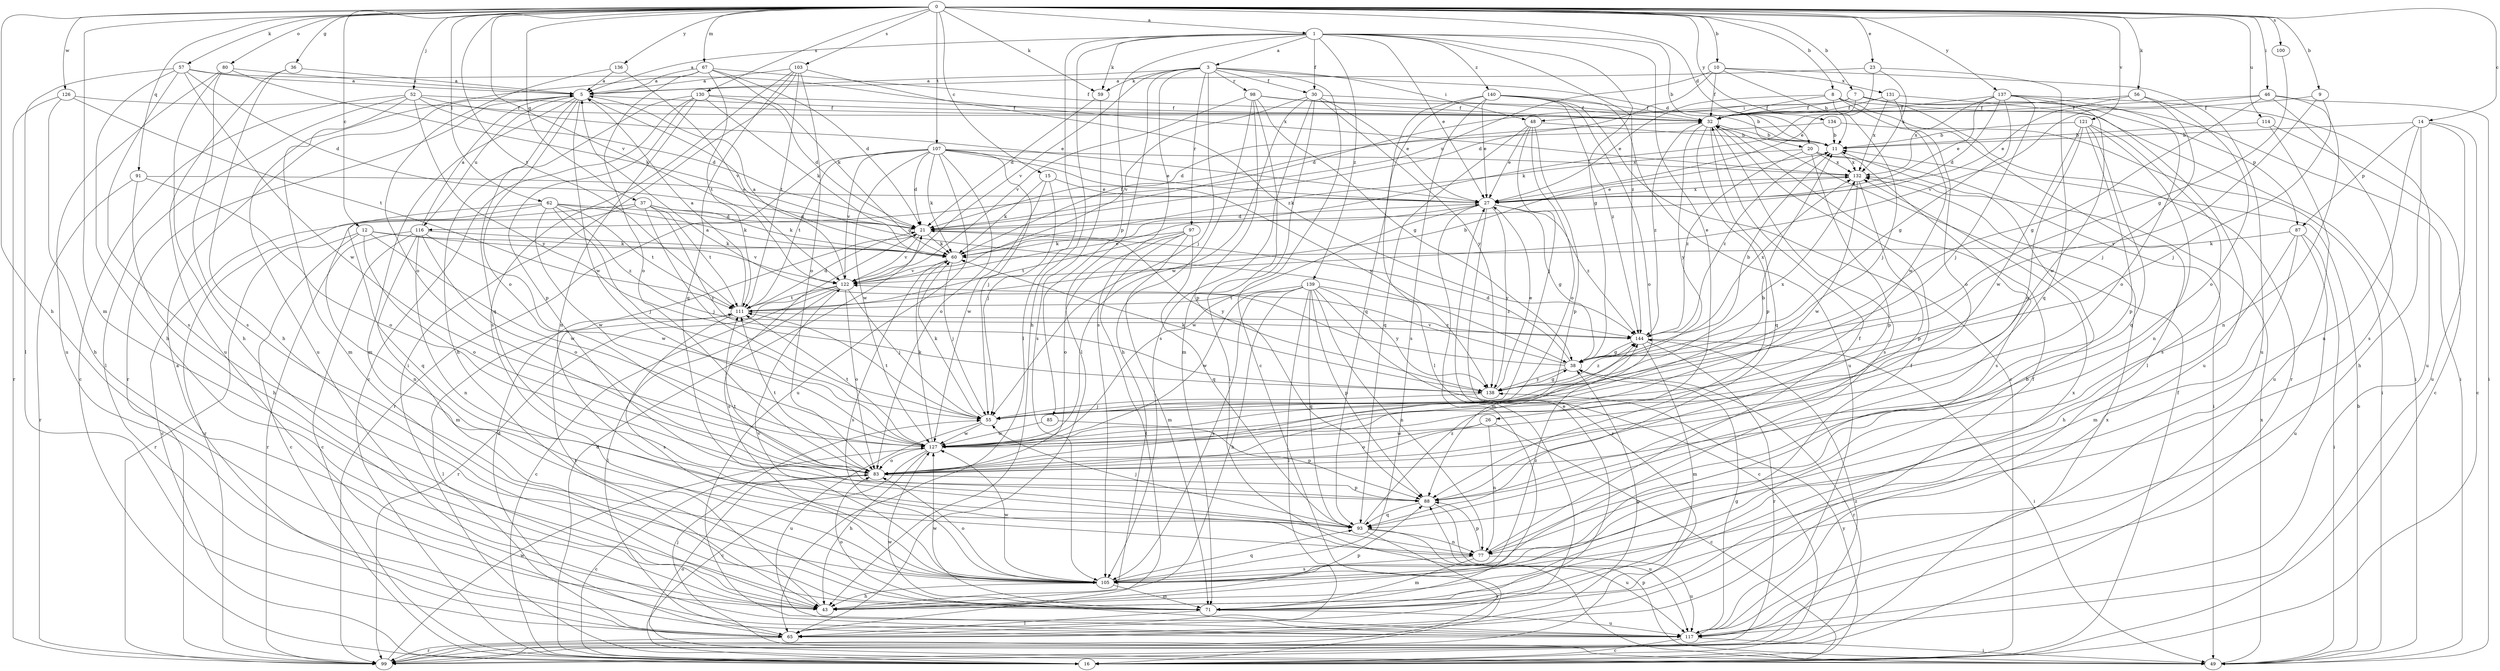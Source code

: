 strict digraph  {
0;
1;
3;
5;
7;
8;
9;
10;
11;
12;
14;
15;
16;
20;
21;
23;
26;
27;
30;
32;
36;
37;
38;
43;
46;
48;
49;
52;
55;
56;
57;
59;
60;
62;
65;
67;
71;
77;
80;
83;
85;
87;
88;
91;
93;
97;
98;
99;
100;
103;
105;
107;
111;
114;
116;
117;
121;
122;
126;
127;
130;
131;
132;
134;
136;
137;
138;
139;
140;
144;
0 -> 1  [label=a];
0 -> 7  [label=b];
0 -> 8  [label=b];
0 -> 9  [label=b];
0 -> 10  [label=b];
0 -> 12  [label=c];
0 -> 14  [label=c];
0 -> 15  [label=c];
0 -> 20  [label=d];
0 -> 23  [label=e];
0 -> 36  [label=g];
0 -> 37  [label=g];
0 -> 43  [label=h];
0 -> 46  [label=i];
0 -> 52  [label=j];
0 -> 56  [label=k];
0 -> 57  [label=k];
0 -> 59  [label=k];
0 -> 62  [label=l];
0 -> 67  [label=m];
0 -> 71  [label=m];
0 -> 80  [label=o];
0 -> 91  [label=q];
0 -> 100  [label=s];
0 -> 103  [label=s];
0 -> 107  [label=t];
0 -> 111  [label=t];
0 -> 114  [label=u];
0 -> 121  [label=v];
0 -> 122  [label=v];
0 -> 126  [label=w];
0 -> 130  [label=x];
0 -> 134  [label=y];
0 -> 136  [label=y];
0 -> 137  [label=y];
1 -> 3  [label=a];
1 -> 5  [label=a];
1 -> 11  [label=b];
1 -> 26  [label=e];
1 -> 27  [label=e];
1 -> 30  [label=f];
1 -> 38  [label=g];
1 -> 43  [label=h];
1 -> 59  [label=k];
1 -> 65  [label=l];
1 -> 85  [label=p];
1 -> 139  [label=z];
1 -> 140  [label=z];
1 -> 144  [label=z];
3 -> 5  [label=a];
3 -> 16  [label=c];
3 -> 20  [label=d];
3 -> 30  [label=f];
3 -> 48  [label=i];
3 -> 55  [label=j];
3 -> 59  [label=k];
3 -> 65  [label=l];
3 -> 97  [label=r];
3 -> 98  [label=r];
3 -> 105  [label=s];
3 -> 122  [label=v];
5 -> 32  [label=f];
5 -> 38  [label=g];
5 -> 71  [label=m];
5 -> 83  [label=o];
5 -> 93  [label=q];
5 -> 99  [label=r];
5 -> 116  [label=u];
5 -> 127  [label=w];
7 -> 21  [label=d];
7 -> 32  [label=f];
7 -> 48  [label=i];
7 -> 49  [label=i];
7 -> 60  [label=k];
7 -> 87  [label=p];
7 -> 99  [label=r];
8 -> 27  [label=e];
8 -> 32  [label=f];
8 -> 49  [label=i];
8 -> 55  [label=j];
8 -> 65  [label=l];
8 -> 127  [label=w];
9 -> 32  [label=f];
9 -> 55  [label=j];
9 -> 138  [label=y];
10 -> 11  [label=b];
10 -> 21  [label=d];
10 -> 32  [label=f];
10 -> 116  [label=u];
10 -> 117  [label=u];
10 -> 131  [label=x];
11 -> 132  [label=x];
11 -> 144  [label=z];
12 -> 16  [label=c];
12 -> 60  [label=k];
12 -> 83  [label=o];
12 -> 99  [label=r];
12 -> 122  [label=v];
12 -> 127  [label=w];
14 -> 11  [label=b];
14 -> 16  [label=c];
14 -> 43  [label=h];
14 -> 77  [label=n];
14 -> 87  [label=p];
14 -> 117  [label=u];
15 -> 27  [label=e];
15 -> 55  [label=j];
15 -> 60  [label=k];
15 -> 127  [label=w];
16 -> 21  [label=d];
16 -> 32  [label=f];
16 -> 138  [label=y];
20 -> 49  [label=i];
20 -> 60  [label=k];
20 -> 88  [label=p];
20 -> 105  [label=s];
20 -> 132  [label=x];
20 -> 144  [label=z];
21 -> 60  [label=k];
21 -> 105  [label=s];
21 -> 122  [label=v];
21 -> 138  [label=y];
23 -> 5  [label=a];
23 -> 27  [label=e];
23 -> 93  [label=q];
23 -> 132  [label=x];
26 -> 16  [label=c];
26 -> 77  [label=n];
26 -> 83  [label=o];
26 -> 127  [label=w];
27 -> 21  [label=d];
27 -> 38  [label=g];
27 -> 71  [label=m];
27 -> 99  [label=r];
27 -> 127  [label=w];
27 -> 132  [label=x];
27 -> 138  [label=y];
27 -> 144  [label=z];
30 -> 27  [label=e];
30 -> 32  [label=f];
30 -> 49  [label=i];
30 -> 105  [label=s];
30 -> 122  [label=v];
30 -> 127  [label=w];
30 -> 138  [label=y];
32 -> 11  [label=b];
32 -> 88  [label=p];
32 -> 93  [label=q];
32 -> 105  [label=s];
32 -> 138  [label=y];
32 -> 144  [label=z];
36 -> 5  [label=a];
36 -> 43  [label=h];
36 -> 117  [label=u];
37 -> 21  [label=d];
37 -> 55  [label=j];
37 -> 60  [label=k];
37 -> 77  [label=n];
37 -> 99  [label=r];
37 -> 111  [label=t];
37 -> 138  [label=y];
38 -> 5  [label=a];
38 -> 11  [label=b];
38 -> 21  [label=d];
38 -> 99  [label=r];
38 -> 122  [label=v];
38 -> 138  [label=y];
43 -> 11  [label=b];
43 -> 32  [label=f];
43 -> 88  [label=p];
43 -> 111  [label=t];
46 -> 32  [label=f];
46 -> 38  [label=g];
46 -> 49  [label=i];
46 -> 77  [label=n];
46 -> 105  [label=s];
46 -> 122  [label=v];
48 -> 11  [label=b];
48 -> 27  [label=e];
48 -> 55  [label=j];
48 -> 83  [label=o];
48 -> 88  [label=p];
48 -> 93  [label=q];
49 -> 11  [label=b];
49 -> 55  [label=j];
49 -> 83  [label=o];
49 -> 88  [label=p];
49 -> 132  [label=x];
52 -> 16  [label=c];
52 -> 21  [label=d];
52 -> 27  [label=e];
52 -> 32  [label=f];
52 -> 65  [label=l];
52 -> 71  [label=m];
52 -> 138  [label=y];
55 -> 60  [label=k];
55 -> 111  [label=t];
55 -> 117  [label=u];
55 -> 127  [label=w];
56 -> 27  [label=e];
56 -> 32  [label=f];
56 -> 55  [label=j];
56 -> 83  [label=o];
57 -> 5  [label=a];
57 -> 21  [label=d];
57 -> 43  [label=h];
57 -> 65  [label=l];
57 -> 105  [label=s];
57 -> 127  [label=w];
57 -> 132  [label=x];
59 -> 21  [label=d];
59 -> 105  [label=s];
60 -> 32  [label=f];
60 -> 55  [label=j];
60 -> 105  [label=s];
60 -> 122  [label=v];
62 -> 16  [label=c];
62 -> 21  [label=d];
62 -> 55  [label=j];
62 -> 60  [label=k];
62 -> 93  [label=q];
62 -> 111  [label=t];
62 -> 127  [label=w];
62 -> 144  [label=z];
65 -> 5  [label=a];
65 -> 21  [label=d];
65 -> 32  [label=f];
65 -> 38  [label=g];
65 -> 99  [label=r];
67 -> 5  [label=a];
67 -> 21  [label=d];
67 -> 32  [label=f];
67 -> 60  [label=k];
67 -> 83  [label=o];
67 -> 111  [label=t];
67 -> 117  [label=u];
71 -> 27  [label=e];
71 -> 65  [label=l];
71 -> 83  [label=o];
71 -> 117  [label=u];
71 -> 127  [label=w];
71 -> 132  [label=x];
77 -> 32  [label=f];
77 -> 71  [label=m];
77 -> 88  [label=p];
77 -> 105  [label=s];
77 -> 117  [label=u];
80 -> 5  [label=a];
80 -> 43  [label=h];
80 -> 60  [label=k];
80 -> 105  [label=s];
80 -> 117  [label=u];
83 -> 16  [label=c];
83 -> 88  [label=p];
83 -> 111  [label=t];
85 -> 88  [label=p];
85 -> 127  [label=w];
87 -> 43  [label=h];
87 -> 49  [label=i];
87 -> 60  [label=k];
87 -> 71  [label=m];
87 -> 117  [label=u];
88 -> 93  [label=q];
88 -> 111  [label=t];
88 -> 117  [label=u];
91 -> 27  [label=e];
91 -> 43  [label=h];
91 -> 83  [label=o];
91 -> 99  [label=r];
93 -> 55  [label=j];
93 -> 77  [label=n];
93 -> 99  [label=r];
93 -> 117  [label=u];
93 -> 144  [label=z];
97 -> 60  [label=k];
97 -> 65  [label=l];
97 -> 71  [label=m];
97 -> 83  [label=o];
97 -> 93  [label=q];
97 -> 111  [label=t];
98 -> 11  [label=b];
98 -> 32  [label=f];
98 -> 38  [label=g];
98 -> 43  [label=h];
98 -> 71  [label=m];
98 -> 88  [label=p];
98 -> 122  [label=v];
99 -> 127  [label=w];
99 -> 132  [label=x];
99 -> 144  [label=z];
100 -> 38  [label=g];
103 -> 5  [label=a];
103 -> 49  [label=i];
103 -> 83  [label=o];
103 -> 93  [label=q];
103 -> 105  [label=s];
103 -> 111  [label=t];
103 -> 144  [label=z];
105 -> 43  [label=h];
105 -> 71  [label=m];
105 -> 83  [label=o];
105 -> 93  [label=q];
105 -> 122  [label=v];
105 -> 127  [label=w];
105 -> 144  [label=z];
107 -> 21  [label=d];
107 -> 27  [label=e];
107 -> 55  [label=j];
107 -> 60  [label=k];
107 -> 83  [label=o];
107 -> 99  [label=r];
107 -> 111  [label=t];
107 -> 117  [label=u];
107 -> 122  [label=v];
107 -> 127  [label=w];
107 -> 132  [label=x];
107 -> 138  [label=y];
111 -> 5  [label=a];
111 -> 11  [label=b];
111 -> 21  [label=d];
111 -> 65  [label=l];
111 -> 105  [label=s];
111 -> 144  [label=z];
114 -> 11  [label=b];
114 -> 16  [label=c];
114 -> 117  [label=u];
116 -> 5  [label=a];
116 -> 16  [label=c];
116 -> 60  [label=k];
116 -> 71  [label=m];
116 -> 77  [label=n];
116 -> 83  [label=o];
116 -> 99  [label=r];
116 -> 127  [label=w];
117 -> 16  [label=c];
117 -> 38  [label=g];
117 -> 49  [label=i];
117 -> 127  [label=w];
121 -> 11  [label=b];
121 -> 77  [label=n];
121 -> 83  [label=o];
121 -> 88  [label=p];
121 -> 93  [label=q];
121 -> 105  [label=s];
121 -> 127  [label=w];
122 -> 5  [label=a];
122 -> 16  [label=c];
122 -> 27  [label=e];
122 -> 55  [label=j];
122 -> 65  [label=l];
122 -> 83  [label=o];
122 -> 99  [label=r];
122 -> 111  [label=t];
126 -> 32  [label=f];
126 -> 43  [label=h];
126 -> 99  [label=r];
126 -> 111  [label=t];
127 -> 11  [label=b];
127 -> 16  [label=c];
127 -> 43  [label=h];
127 -> 60  [label=k];
127 -> 83  [label=o];
127 -> 111  [label=t];
130 -> 16  [label=c];
130 -> 21  [label=d];
130 -> 32  [label=f];
130 -> 43  [label=h];
130 -> 60  [label=k];
130 -> 77  [label=n];
130 -> 88  [label=p];
131 -> 32  [label=f];
131 -> 83  [label=o];
131 -> 117  [label=u];
131 -> 132  [label=x];
132 -> 27  [label=e];
132 -> 88  [label=p];
132 -> 127  [label=w];
134 -> 11  [label=b];
134 -> 21  [label=d];
134 -> 49  [label=i];
136 -> 5  [label=a];
136 -> 83  [label=o];
136 -> 122  [label=v];
137 -> 21  [label=d];
137 -> 27  [label=e];
137 -> 32  [label=f];
137 -> 38  [label=g];
137 -> 55  [label=j];
137 -> 83  [label=o];
137 -> 117  [label=u];
137 -> 127  [label=w];
137 -> 132  [label=x];
138 -> 27  [label=e];
138 -> 38  [label=g];
138 -> 55  [label=j];
138 -> 60  [label=k];
138 -> 132  [label=x];
138 -> 144  [label=z];
139 -> 16  [label=c];
139 -> 43  [label=h];
139 -> 65  [label=l];
139 -> 77  [label=n];
139 -> 88  [label=p];
139 -> 93  [label=q];
139 -> 105  [label=s];
139 -> 111  [label=t];
139 -> 127  [label=w];
139 -> 138  [label=y];
139 -> 144  [label=z];
140 -> 16  [label=c];
140 -> 27  [label=e];
140 -> 32  [label=f];
140 -> 65  [label=l];
140 -> 83  [label=o];
140 -> 93  [label=q];
140 -> 105  [label=s];
140 -> 117  [label=u];
140 -> 144  [label=z];
144 -> 38  [label=g];
144 -> 49  [label=i];
144 -> 71  [label=m];
144 -> 99  [label=r];
144 -> 132  [label=x];
}
